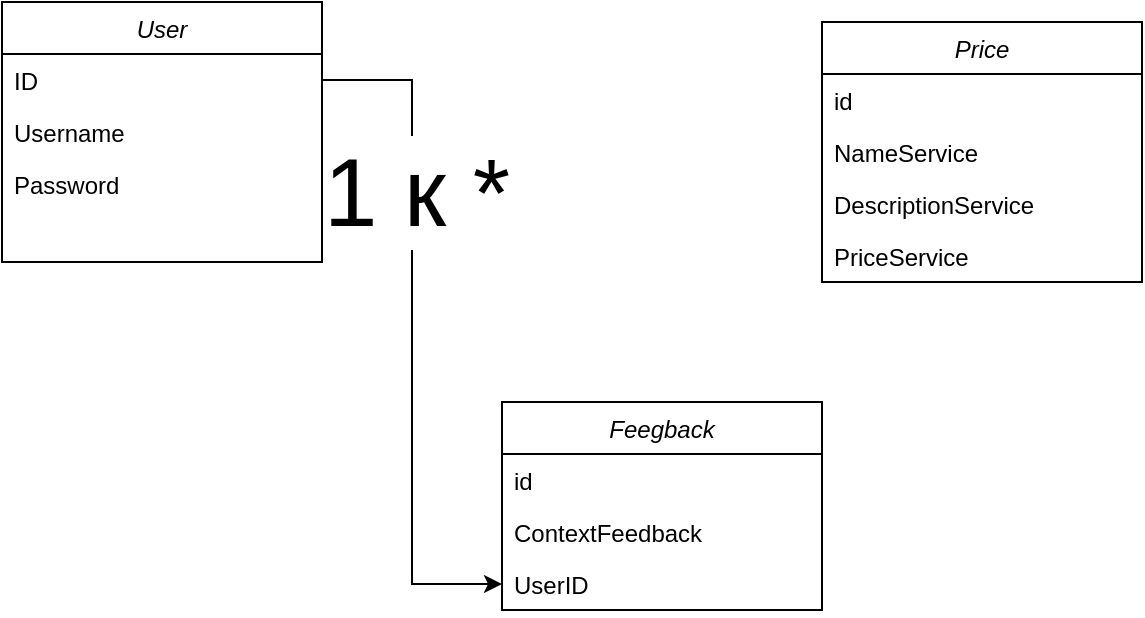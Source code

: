 <mxfile version="24.5.5" type="device">
  <diagram id="C5RBs43oDa-KdzZeNtuy" name="Page-1">
    <mxGraphModel dx="1002" dy="567" grid="1" gridSize="10" guides="1" tooltips="1" connect="1" arrows="1" fold="1" page="1" pageScale="1" pageWidth="827" pageHeight="1169" math="0" shadow="0">
      <root>
        <mxCell id="WIyWlLk6GJQsqaUBKTNV-0" />
        <mxCell id="WIyWlLk6GJQsqaUBKTNV-1" parent="WIyWlLk6GJQsqaUBKTNV-0" />
        <mxCell id="zkfFHV4jXpPFQw0GAbJ--0" value="User" style="swimlane;fontStyle=2;align=center;verticalAlign=top;childLayout=stackLayout;horizontal=1;startSize=26;horizontalStack=0;resizeParent=1;resizeLast=0;collapsible=1;marginBottom=0;rounded=0;shadow=0;strokeWidth=1;" parent="WIyWlLk6GJQsqaUBKTNV-1" vertex="1">
          <mxGeometry x="40" width="160" height="130" as="geometry">
            <mxRectangle x="230" y="140" width="160" height="26" as="alternateBounds" />
          </mxGeometry>
        </mxCell>
        <mxCell id="LkftEw5_QFDq5xNQXnmk-4" value="ID" style="text;align=left;verticalAlign=top;spacingLeft=4;spacingRight=4;overflow=hidden;rotatable=0;points=[[0,0.5],[1,0.5]];portConstraint=eastwest;" vertex="1" parent="zkfFHV4jXpPFQw0GAbJ--0">
          <mxGeometry y="26" width="160" height="26" as="geometry" />
        </mxCell>
        <mxCell id="zkfFHV4jXpPFQw0GAbJ--1" value="Username" style="text;align=left;verticalAlign=top;spacingLeft=4;spacingRight=4;overflow=hidden;rotatable=0;points=[[0,0.5],[1,0.5]];portConstraint=eastwest;" parent="zkfFHV4jXpPFQw0GAbJ--0" vertex="1">
          <mxGeometry y="52" width="160" height="26" as="geometry" />
        </mxCell>
        <mxCell id="zkfFHV4jXpPFQw0GAbJ--2" value="Password" style="text;align=left;verticalAlign=top;spacingLeft=4;spacingRight=4;overflow=hidden;rotatable=0;points=[[0,0.5],[1,0.5]];portConstraint=eastwest;rounded=0;shadow=0;html=0;" parent="zkfFHV4jXpPFQw0GAbJ--0" vertex="1">
          <mxGeometry y="78" width="160" height="26" as="geometry" />
        </mxCell>
        <mxCell id="LkftEw5_QFDq5xNQXnmk-0" value="Price" style="swimlane;fontStyle=2;align=center;verticalAlign=top;childLayout=stackLayout;horizontal=1;startSize=26;horizontalStack=0;resizeParent=1;resizeLast=0;collapsible=1;marginBottom=0;rounded=0;shadow=0;strokeWidth=1;" vertex="1" parent="WIyWlLk6GJQsqaUBKTNV-1">
          <mxGeometry x="450" y="10" width="160" height="130" as="geometry">
            <mxRectangle x="230" y="140" width="160" height="26" as="alternateBounds" />
          </mxGeometry>
        </mxCell>
        <mxCell id="LkftEw5_QFDq5xNQXnmk-1" value="id" style="text;align=left;verticalAlign=top;spacingLeft=4;spacingRight=4;overflow=hidden;rotatable=0;points=[[0,0.5],[1,0.5]];portConstraint=eastwest;" vertex="1" parent="LkftEw5_QFDq5xNQXnmk-0">
          <mxGeometry y="26" width="160" height="26" as="geometry" />
        </mxCell>
        <mxCell id="LkftEw5_QFDq5xNQXnmk-2" value="NameService" style="text;align=left;verticalAlign=top;spacingLeft=4;spacingRight=4;overflow=hidden;rotatable=0;points=[[0,0.5],[1,0.5]];portConstraint=eastwest;rounded=0;shadow=0;html=0;" vertex="1" parent="LkftEw5_QFDq5xNQXnmk-0">
          <mxGeometry y="52" width="160" height="26" as="geometry" />
        </mxCell>
        <mxCell id="LkftEw5_QFDq5xNQXnmk-3" value="DescriptionService" style="text;align=left;verticalAlign=top;spacingLeft=4;spacingRight=4;overflow=hidden;rotatable=0;points=[[0,0.5],[1,0.5]];portConstraint=eastwest;rounded=0;shadow=0;html=0;" vertex="1" parent="LkftEw5_QFDq5xNQXnmk-0">
          <mxGeometry y="78" width="160" height="26" as="geometry" />
        </mxCell>
        <mxCell id="LkftEw5_QFDq5xNQXnmk-9" value="PriceService" style="text;align=left;verticalAlign=top;spacingLeft=4;spacingRight=4;overflow=hidden;rotatable=0;points=[[0,0.5],[1,0.5]];portConstraint=eastwest;rounded=0;shadow=0;html=0;" vertex="1" parent="LkftEw5_QFDq5xNQXnmk-0">
          <mxGeometry y="104" width="160" height="26" as="geometry" />
        </mxCell>
        <mxCell id="LkftEw5_QFDq5xNQXnmk-20" value="Feegback" style="swimlane;fontStyle=2;align=center;verticalAlign=top;childLayout=stackLayout;horizontal=1;startSize=26;horizontalStack=0;resizeParent=1;resizeLast=0;collapsible=1;marginBottom=0;rounded=0;shadow=0;strokeWidth=1;" vertex="1" parent="WIyWlLk6GJQsqaUBKTNV-1">
          <mxGeometry x="290" y="200" width="160" height="104" as="geometry">
            <mxRectangle x="230" y="140" width="160" height="26" as="alternateBounds" />
          </mxGeometry>
        </mxCell>
        <mxCell id="LkftEw5_QFDq5xNQXnmk-21" value="id" style="text;align=left;verticalAlign=top;spacingLeft=4;spacingRight=4;overflow=hidden;rotatable=0;points=[[0,0.5],[1,0.5]];portConstraint=eastwest;" vertex="1" parent="LkftEw5_QFDq5xNQXnmk-20">
          <mxGeometry y="26" width="160" height="26" as="geometry" />
        </mxCell>
        <mxCell id="LkftEw5_QFDq5xNQXnmk-22" value="ContextFeedback" style="text;align=left;verticalAlign=top;spacingLeft=4;spacingRight=4;overflow=hidden;rotatable=0;points=[[0,0.5],[1,0.5]];portConstraint=eastwest;rounded=0;shadow=0;html=0;" vertex="1" parent="LkftEw5_QFDq5xNQXnmk-20">
          <mxGeometry y="52" width="160" height="26" as="geometry" />
        </mxCell>
        <mxCell id="LkftEw5_QFDq5xNQXnmk-25" value="UserID" style="text;align=left;verticalAlign=top;spacingLeft=4;spacingRight=4;overflow=hidden;rotatable=0;points=[[0,0.5],[1,0.5]];portConstraint=eastwest;rounded=0;shadow=0;html=0;" vertex="1" parent="LkftEw5_QFDq5xNQXnmk-20">
          <mxGeometry y="78" width="160" height="26" as="geometry" />
        </mxCell>
        <mxCell id="LkftEw5_QFDq5xNQXnmk-27" style="edgeStyle=orthogonalEdgeStyle;rounded=0;orthogonalLoop=1;jettySize=auto;html=1;" edge="1" parent="WIyWlLk6GJQsqaUBKTNV-1" source="LkftEw5_QFDq5xNQXnmk-4" target="LkftEw5_QFDq5xNQXnmk-25">
          <mxGeometry relative="1" as="geometry" />
        </mxCell>
        <mxCell id="LkftEw5_QFDq5xNQXnmk-28" value="&lt;font style=&quot;font-size: 48px;&quot;&gt;1 к *&lt;/font&gt;" style="edgeLabel;html=1;align=center;verticalAlign=middle;resizable=0;points=[];" vertex="1" connectable="0" parent="LkftEw5_QFDq5xNQXnmk-27">
          <mxGeometry x="-0.411" y="2" relative="1" as="geometry">
            <mxPoint as="offset" />
          </mxGeometry>
        </mxCell>
      </root>
    </mxGraphModel>
  </diagram>
</mxfile>
